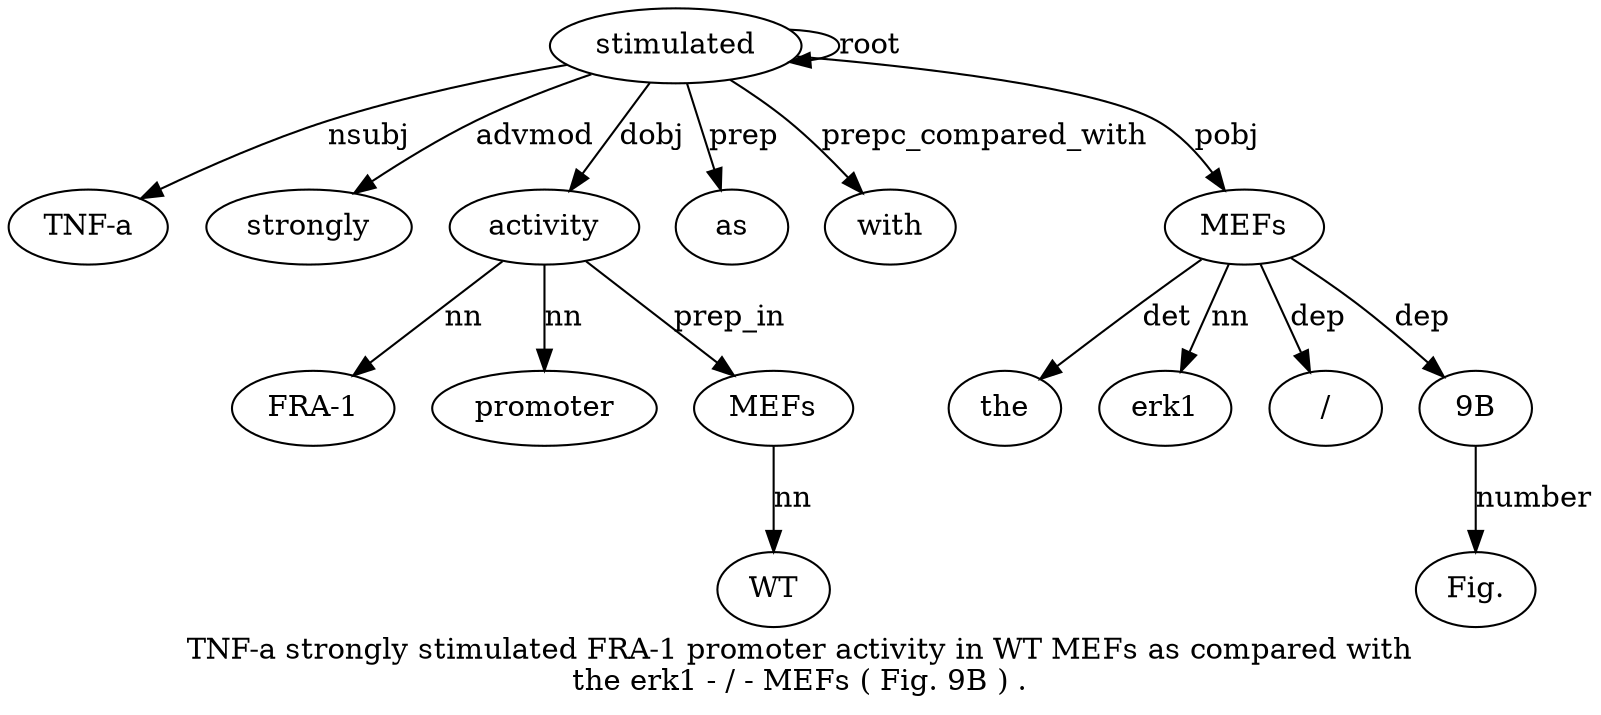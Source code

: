 digraph "TNF-a strongly stimulated FRA-1 promoter activity in WT MEFs as compared with the erk1 - / - MEFs ( Fig. 9B ) ." {
label="TNF-a strongly stimulated FRA-1 promoter activity in WT MEFs as compared with
the erk1 - / - MEFs ( Fig. 9B ) .";
stimulated3 [style=filled, fillcolor=white, label=stimulated];
"TNF-a1" [style=filled, fillcolor=white, label="TNF-a"];
stimulated3 -> "TNF-a1"  [label=nsubj];
strongly2 [style=filled, fillcolor=white, label=strongly];
stimulated3 -> strongly2  [label=advmod];
stimulated3 -> stimulated3  [label=root];
activity6 [style=filled, fillcolor=white, label=activity];
"FRA-14" [style=filled, fillcolor=white, label="FRA-1"];
activity6 -> "FRA-14"  [label=nn];
promoter5 [style=filled, fillcolor=white, label=promoter];
activity6 -> promoter5  [label=nn];
stimulated3 -> activity6  [label=dobj];
MEFs9 [style=filled, fillcolor=white, label=MEFs];
WT8 [style=filled, fillcolor=white, label=WT];
MEFs9 -> WT8  [label=nn];
activity6 -> MEFs9  [label=prep_in];
as10 [style=filled, fillcolor=white, label=as];
stimulated3 -> as10  [label=prep];
with12 [style=filled, fillcolor=white, label=with];
stimulated3 -> with12  [label=prepc_compared_with];
MEFs18 [style=filled, fillcolor=white, label=MEFs];
the13 [style=filled, fillcolor=white, label=the];
MEFs18 -> the13  [label=det];
erk114 [style=filled, fillcolor=white, label=erk1];
MEFs18 -> erk114  [label=nn];
"/16" [style=filled, fillcolor=white, label="/"];
MEFs18 -> "/16"  [label=dep];
stimulated3 -> MEFs18  [label=pobj];
"9B21" [style=filled, fillcolor=white, label="9B"];
"Fig.20" [style=filled, fillcolor=white, label="Fig."];
"9B21" -> "Fig.20"  [label=number];
MEFs18 -> "9B21"  [label=dep];
}
